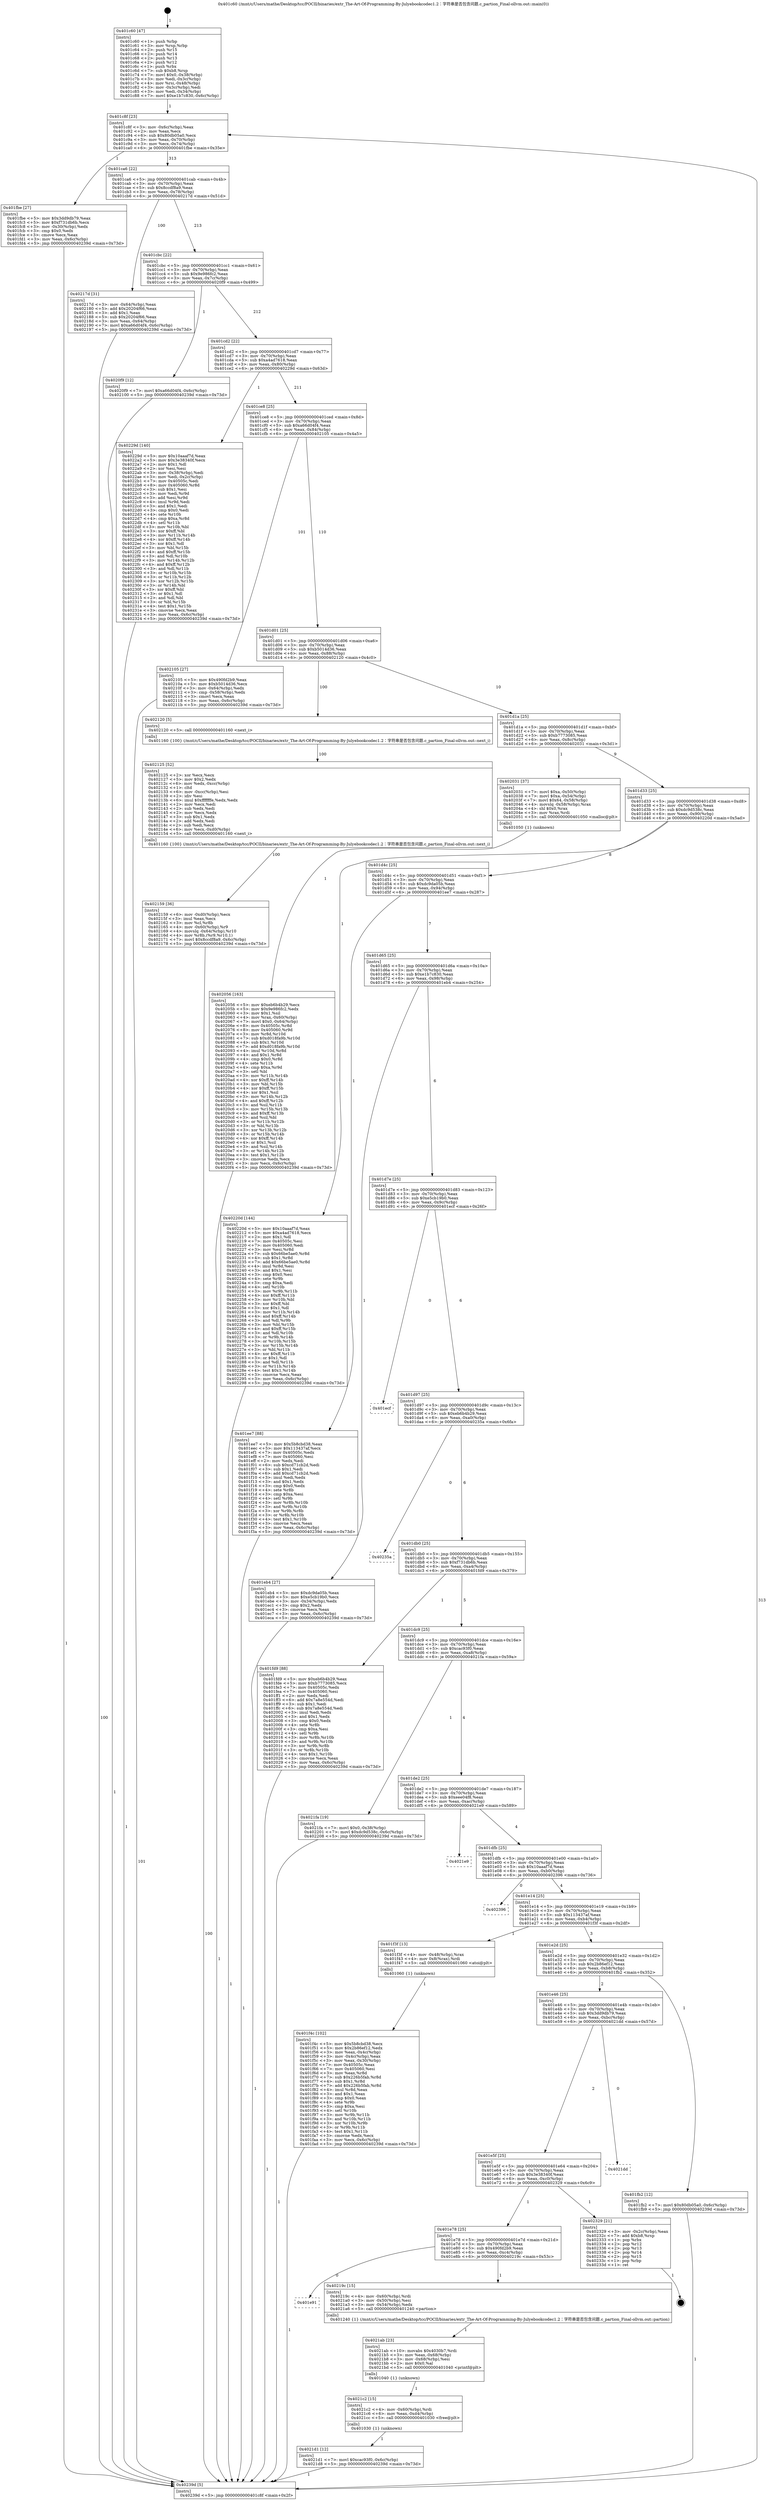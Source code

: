 digraph "0x401c60" {
  label = "0x401c60 (/mnt/c/Users/mathe/Desktop/tcc/POCII/binaries/extr_The-Art-Of-Programming-By-Julyebookcodec1.2：字符串是否包含问题.c_partion_Final-ollvm.out::main(0))"
  labelloc = "t"
  node[shape=record]

  Entry [label="",width=0.3,height=0.3,shape=circle,fillcolor=black,style=filled]
  "0x401c8f" [label="{
     0x401c8f [23]\l
     | [instrs]\l
     &nbsp;&nbsp;0x401c8f \<+3\>: mov -0x6c(%rbp),%eax\l
     &nbsp;&nbsp;0x401c92 \<+2\>: mov %eax,%ecx\l
     &nbsp;&nbsp;0x401c94 \<+6\>: sub $0x80db05a0,%ecx\l
     &nbsp;&nbsp;0x401c9a \<+3\>: mov %eax,-0x70(%rbp)\l
     &nbsp;&nbsp;0x401c9d \<+3\>: mov %ecx,-0x74(%rbp)\l
     &nbsp;&nbsp;0x401ca0 \<+6\>: je 0000000000401fbe \<main+0x35e\>\l
  }"]
  "0x401fbe" [label="{
     0x401fbe [27]\l
     | [instrs]\l
     &nbsp;&nbsp;0x401fbe \<+5\>: mov $0x3dd9db79,%eax\l
     &nbsp;&nbsp;0x401fc3 \<+5\>: mov $0xf731db6b,%ecx\l
     &nbsp;&nbsp;0x401fc8 \<+3\>: mov -0x30(%rbp),%edx\l
     &nbsp;&nbsp;0x401fcb \<+3\>: cmp $0x0,%edx\l
     &nbsp;&nbsp;0x401fce \<+3\>: cmove %ecx,%eax\l
     &nbsp;&nbsp;0x401fd1 \<+3\>: mov %eax,-0x6c(%rbp)\l
     &nbsp;&nbsp;0x401fd4 \<+5\>: jmp 000000000040239d \<main+0x73d\>\l
  }"]
  "0x401ca6" [label="{
     0x401ca6 [22]\l
     | [instrs]\l
     &nbsp;&nbsp;0x401ca6 \<+5\>: jmp 0000000000401cab \<main+0x4b\>\l
     &nbsp;&nbsp;0x401cab \<+3\>: mov -0x70(%rbp),%eax\l
     &nbsp;&nbsp;0x401cae \<+5\>: sub $0x8ccdf8a9,%eax\l
     &nbsp;&nbsp;0x401cb3 \<+3\>: mov %eax,-0x78(%rbp)\l
     &nbsp;&nbsp;0x401cb6 \<+6\>: je 000000000040217d \<main+0x51d\>\l
  }"]
  Exit [label="",width=0.3,height=0.3,shape=circle,fillcolor=black,style=filled,peripheries=2]
  "0x40217d" [label="{
     0x40217d [31]\l
     | [instrs]\l
     &nbsp;&nbsp;0x40217d \<+3\>: mov -0x64(%rbp),%eax\l
     &nbsp;&nbsp;0x402180 \<+5\>: add $0x20204f66,%eax\l
     &nbsp;&nbsp;0x402185 \<+3\>: add $0x1,%eax\l
     &nbsp;&nbsp;0x402188 \<+5\>: sub $0x20204f66,%eax\l
     &nbsp;&nbsp;0x40218d \<+3\>: mov %eax,-0x64(%rbp)\l
     &nbsp;&nbsp;0x402190 \<+7\>: movl $0xa66d04f4,-0x6c(%rbp)\l
     &nbsp;&nbsp;0x402197 \<+5\>: jmp 000000000040239d \<main+0x73d\>\l
  }"]
  "0x401cbc" [label="{
     0x401cbc [22]\l
     | [instrs]\l
     &nbsp;&nbsp;0x401cbc \<+5\>: jmp 0000000000401cc1 \<main+0x61\>\l
     &nbsp;&nbsp;0x401cc1 \<+3\>: mov -0x70(%rbp),%eax\l
     &nbsp;&nbsp;0x401cc4 \<+5\>: sub $0x9e986fc2,%eax\l
     &nbsp;&nbsp;0x401cc9 \<+3\>: mov %eax,-0x7c(%rbp)\l
     &nbsp;&nbsp;0x401ccc \<+6\>: je 00000000004020f9 \<main+0x499\>\l
  }"]
  "0x4021d1" [label="{
     0x4021d1 [12]\l
     | [instrs]\l
     &nbsp;&nbsp;0x4021d1 \<+7\>: movl $0xcac93f0,-0x6c(%rbp)\l
     &nbsp;&nbsp;0x4021d8 \<+5\>: jmp 000000000040239d \<main+0x73d\>\l
  }"]
  "0x4020f9" [label="{
     0x4020f9 [12]\l
     | [instrs]\l
     &nbsp;&nbsp;0x4020f9 \<+7\>: movl $0xa66d04f4,-0x6c(%rbp)\l
     &nbsp;&nbsp;0x402100 \<+5\>: jmp 000000000040239d \<main+0x73d\>\l
  }"]
  "0x401cd2" [label="{
     0x401cd2 [22]\l
     | [instrs]\l
     &nbsp;&nbsp;0x401cd2 \<+5\>: jmp 0000000000401cd7 \<main+0x77\>\l
     &nbsp;&nbsp;0x401cd7 \<+3\>: mov -0x70(%rbp),%eax\l
     &nbsp;&nbsp;0x401cda \<+5\>: sub $0xa4ad7618,%eax\l
     &nbsp;&nbsp;0x401cdf \<+3\>: mov %eax,-0x80(%rbp)\l
     &nbsp;&nbsp;0x401ce2 \<+6\>: je 000000000040229d \<main+0x63d\>\l
  }"]
  "0x4021c2" [label="{
     0x4021c2 [15]\l
     | [instrs]\l
     &nbsp;&nbsp;0x4021c2 \<+4\>: mov -0x60(%rbp),%rdi\l
     &nbsp;&nbsp;0x4021c6 \<+6\>: mov %eax,-0xd4(%rbp)\l
     &nbsp;&nbsp;0x4021cc \<+5\>: call 0000000000401030 \<free@plt\>\l
     | [calls]\l
     &nbsp;&nbsp;0x401030 \{1\} (unknown)\l
  }"]
  "0x40229d" [label="{
     0x40229d [140]\l
     | [instrs]\l
     &nbsp;&nbsp;0x40229d \<+5\>: mov $0x10aaaf7d,%eax\l
     &nbsp;&nbsp;0x4022a2 \<+5\>: mov $0x3e38340f,%ecx\l
     &nbsp;&nbsp;0x4022a7 \<+2\>: mov $0x1,%dl\l
     &nbsp;&nbsp;0x4022a9 \<+2\>: xor %esi,%esi\l
     &nbsp;&nbsp;0x4022ab \<+3\>: mov -0x38(%rbp),%edi\l
     &nbsp;&nbsp;0x4022ae \<+3\>: mov %edi,-0x2c(%rbp)\l
     &nbsp;&nbsp;0x4022b1 \<+7\>: mov 0x40505c,%edi\l
     &nbsp;&nbsp;0x4022b8 \<+8\>: mov 0x405060,%r8d\l
     &nbsp;&nbsp;0x4022c0 \<+3\>: sub $0x1,%esi\l
     &nbsp;&nbsp;0x4022c3 \<+3\>: mov %edi,%r9d\l
     &nbsp;&nbsp;0x4022c6 \<+3\>: add %esi,%r9d\l
     &nbsp;&nbsp;0x4022c9 \<+4\>: imul %r9d,%edi\l
     &nbsp;&nbsp;0x4022cd \<+3\>: and $0x1,%edi\l
     &nbsp;&nbsp;0x4022d0 \<+3\>: cmp $0x0,%edi\l
     &nbsp;&nbsp;0x4022d3 \<+4\>: sete %r10b\l
     &nbsp;&nbsp;0x4022d7 \<+4\>: cmp $0xa,%r8d\l
     &nbsp;&nbsp;0x4022db \<+4\>: setl %r11b\l
     &nbsp;&nbsp;0x4022df \<+3\>: mov %r10b,%bl\l
     &nbsp;&nbsp;0x4022e2 \<+3\>: xor $0xff,%bl\l
     &nbsp;&nbsp;0x4022e5 \<+3\>: mov %r11b,%r14b\l
     &nbsp;&nbsp;0x4022e8 \<+4\>: xor $0xff,%r14b\l
     &nbsp;&nbsp;0x4022ec \<+3\>: xor $0x1,%dl\l
     &nbsp;&nbsp;0x4022ef \<+3\>: mov %bl,%r15b\l
     &nbsp;&nbsp;0x4022f2 \<+4\>: and $0xff,%r15b\l
     &nbsp;&nbsp;0x4022f6 \<+3\>: and %dl,%r10b\l
     &nbsp;&nbsp;0x4022f9 \<+3\>: mov %r14b,%r12b\l
     &nbsp;&nbsp;0x4022fc \<+4\>: and $0xff,%r12b\l
     &nbsp;&nbsp;0x402300 \<+3\>: and %dl,%r11b\l
     &nbsp;&nbsp;0x402303 \<+3\>: or %r10b,%r15b\l
     &nbsp;&nbsp;0x402306 \<+3\>: or %r11b,%r12b\l
     &nbsp;&nbsp;0x402309 \<+3\>: xor %r12b,%r15b\l
     &nbsp;&nbsp;0x40230c \<+3\>: or %r14b,%bl\l
     &nbsp;&nbsp;0x40230f \<+3\>: xor $0xff,%bl\l
     &nbsp;&nbsp;0x402312 \<+3\>: or $0x1,%dl\l
     &nbsp;&nbsp;0x402315 \<+2\>: and %dl,%bl\l
     &nbsp;&nbsp;0x402317 \<+3\>: or %bl,%r15b\l
     &nbsp;&nbsp;0x40231a \<+4\>: test $0x1,%r15b\l
     &nbsp;&nbsp;0x40231e \<+3\>: cmovne %ecx,%eax\l
     &nbsp;&nbsp;0x402321 \<+3\>: mov %eax,-0x6c(%rbp)\l
     &nbsp;&nbsp;0x402324 \<+5\>: jmp 000000000040239d \<main+0x73d\>\l
  }"]
  "0x401ce8" [label="{
     0x401ce8 [25]\l
     | [instrs]\l
     &nbsp;&nbsp;0x401ce8 \<+5\>: jmp 0000000000401ced \<main+0x8d\>\l
     &nbsp;&nbsp;0x401ced \<+3\>: mov -0x70(%rbp),%eax\l
     &nbsp;&nbsp;0x401cf0 \<+5\>: sub $0xa66d04f4,%eax\l
     &nbsp;&nbsp;0x401cf5 \<+6\>: mov %eax,-0x84(%rbp)\l
     &nbsp;&nbsp;0x401cfb \<+6\>: je 0000000000402105 \<main+0x4a5\>\l
  }"]
  "0x4021ab" [label="{
     0x4021ab [23]\l
     | [instrs]\l
     &nbsp;&nbsp;0x4021ab \<+10\>: movabs $0x4030b7,%rdi\l
     &nbsp;&nbsp;0x4021b5 \<+3\>: mov %eax,-0x68(%rbp)\l
     &nbsp;&nbsp;0x4021b8 \<+3\>: mov -0x68(%rbp),%esi\l
     &nbsp;&nbsp;0x4021bb \<+2\>: mov $0x0,%al\l
     &nbsp;&nbsp;0x4021bd \<+5\>: call 0000000000401040 \<printf@plt\>\l
     | [calls]\l
     &nbsp;&nbsp;0x401040 \{1\} (unknown)\l
  }"]
  "0x402105" [label="{
     0x402105 [27]\l
     | [instrs]\l
     &nbsp;&nbsp;0x402105 \<+5\>: mov $0x490fd2b9,%eax\l
     &nbsp;&nbsp;0x40210a \<+5\>: mov $0xb5014d36,%ecx\l
     &nbsp;&nbsp;0x40210f \<+3\>: mov -0x64(%rbp),%edx\l
     &nbsp;&nbsp;0x402112 \<+3\>: cmp -0x58(%rbp),%edx\l
     &nbsp;&nbsp;0x402115 \<+3\>: cmovl %ecx,%eax\l
     &nbsp;&nbsp;0x402118 \<+3\>: mov %eax,-0x6c(%rbp)\l
     &nbsp;&nbsp;0x40211b \<+5\>: jmp 000000000040239d \<main+0x73d\>\l
  }"]
  "0x401d01" [label="{
     0x401d01 [25]\l
     | [instrs]\l
     &nbsp;&nbsp;0x401d01 \<+5\>: jmp 0000000000401d06 \<main+0xa6\>\l
     &nbsp;&nbsp;0x401d06 \<+3\>: mov -0x70(%rbp),%eax\l
     &nbsp;&nbsp;0x401d09 \<+5\>: sub $0xb5014d36,%eax\l
     &nbsp;&nbsp;0x401d0e \<+6\>: mov %eax,-0x88(%rbp)\l
     &nbsp;&nbsp;0x401d14 \<+6\>: je 0000000000402120 \<main+0x4c0\>\l
  }"]
  "0x401e91" [label="{
     0x401e91\l
  }", style=dashed]
  "0x402120" [label="{
     0x402120 [5]\l
     | [instrs]\l
     &nbsp;&nbsp;0x402120 \<+5\>: call 0000000000401160 \<next_i\>\l
     | [calls]\l
     &nbsp;&nbsp;0x401160 \{100\} (/mnt/c/Users/mathe/Desktop/tcc/POCII/binaries/extr_The-Art-Of-Programming-By-Julyebookcodec1.2：字符串是否包含问题.c_partion_Final-ollvm.out::next_i)\l
  }"]
  "0x401d1a" [label="{
     0x401d1a [25]\l
     | [instrs]\l
     &nbsp;&nbsp;0x401d1a \<+5\>: jmp 0000000000401d1f \<main+0xbf\>\l
     &nbsp;&nbsp;0x401d1f \<+3\>: mov -0x70(%rbp),%eax\l
     &nbsp;&nbsp;0x401d22 \<+5\>: sub $0xb7773085,%eax\l
     &nbsp;&nbsp;0x401d27 \<+6\>: mov %eax,-0x8c(%rbp)\l
     &nbsp;&nbsp;0x401d2d \<+6\>: je 0000000000402031 \<main+0x3d1\>\l
  }"]
  "0x40219c" [label="{
     0x40219c [15]\l
     | [instrs]\l
     &nbsp;&nbsp;0x40219c \<+4\>: mov -0x60(%rbp),%rdi\l
     &nbsp;&nbsp;0x4021a0 \<+3\>: mov -0x50(%rbp),%esi\l
     &nbsp;&nbsp;0x4021a3 \<+3\>: mov -0x54(%rbp),%edx\l
     &nbsp;&nbsp;0x4021a6 \<+5\>: call 0000000000401240 \<partion\>\l
     | [calls]\l
     &nbsp;&nbsp;0x401240 \{1\} (/mnt/c/Users/mathe/Desktop/tcc/POCII/binaries/extr_The-Art-Of-Programming-By-Julyebookcodec1.2：字符串是否包含问题.c_partion_Final-ollvm.out::partion)\l
  }"]
  "0x402031" [label="{
     0x402031 [37]\l
     | [instrs]\l
     &nbsp;&nbsp;0x402031 \<+7\>: movl $0xa,-0x50(%rbp)\l
     &nbsp;&nbsp;0x402038 \<+7\>: movl $0xa,-0x54(%rbp)\l
     &nbsp;&nbsp;0x40203f \<+7\>: movl $0x64,-0x58(%rbp)\l
     &nbsp;&nbsp;0x402046 \<+4\>: movslq -0x58(%rbp),%rax\l
     &nbsp;&nbsp;0x40204a \<+4\>: shl $0x0,%rax\l
     &nbsp;&nbsp;0x40204e \<+3\>: mov %rax,%rdi\l
     &nbsp;&nbsp;0x402051 \<+5\>: call 0000000000401050 \<malloc@plt\>\l
     | [calls]\l
     &nbsp;&nbsp;0x401050 \{1\} (unknown)\l
  }"]
  "0x401d33" [label="{
     0x401d33 [25]\l
     | [instrs]\l
     &nbsp;&nbsp;0x401d33 \<+5\>: jmp 0000000000401d38 \<main+0xd8\>\l
     &nbsp;&nbsp;0x401d38 \<+3\>: mov -0x70(%rbp),%eax\l
     &nbsp;&nbsp;0x401d3b \<+5\>: sub $0xdc9d538c,%eax\l
     &nbsp;&nbsp;0x401d40 \<+6\>: mov %eax,-0x90(%rbp)\l
     &nbsp;&nbsp;0x401d46 \<+6\>: je 000000000040220d \<main+0x5ad\>\l
  }"]
  "0x401e78" [label="{
     0x401e78 [25]\l
     | [instrs]\l
     &nbsp;&nbsp;0x401e78 \<+5\>: jmp 0000000000401e7d \<main+0x21d\>\l
     &nbsp;&nbsp;0x401e7d \<+3\>: mov -0x70(%rbp),%eax\l
     &nbsp;&nbsp;0x401e80 \<+5\>: sub $0x490fd2b9,%eax\l
     &nbsp;&nbsp;0x401e85 \<+6\>: mov %eax,-0xc4(%rbp)\l
     &nbsp;&nbsp;0x401e8b \<+6\>: je 000000000040219c \<main+0x53c\>\l
  }"]
  "0x40220d" [label="{
     0x40220d [144]\l
     | [instrs]\l
     &nbsp;&nbsp;0x40220d \<+5\>: mov $0x10aaaf7d,%eax\l
     &nbsp;&nbsp;0x402212 \<+5\>: mov $0xa4ad7618,%ecx\l
     &nbsp;&nbsp;0x402217 \<+2\>: mov $0x1,%dl\l
     &nbsp;&nbsp;0x402219 \<+7\>: mov 0x40505c,%esi\l
     &nbsp;&nbsp;0x402220 \<+7\>: mov 0x405060,%edi\l
     &nbsp;&nbsp;0x402227 \<+3\>: mov %esi,%r8d\l
     &nbsp;&nbsp;0x40222a \<+7\>: sub $0x66be5ae0,%r8d\l
     &nbsp;&nbsp;0x402231 \<+4\>: sub $0x1,%r8d\l
     &nbsp;&nbsp;0x402235 \<+7\>: add $0x66be5ae0,%r8d\l
     &nbsp;&nbsp;0x40223c \<+4\>: imul %r8d,%esi\l
     &nbsp;&nbsp;0x402240 \<+3\>: and $0x1,%esi\l
     &nbsp;&nbsp;0x402243 \<+3\>: cmp $0x0,%esi\l
     &nbsp;&nbsp;0x402246 \<+4\>: sete %r9b\l
     &nbsp;&nbsp;0x40224a \<+3\>: cmp $0xa,%edi\l
     &nbsp;&nbsp;0x40224d \<+4\>: setl %r10b\l
     &nbsp;&nbsp;0x402251 \<+3\>: mov %r9b,%r11b\l
     &nbsp;&nbsp;0x402254 \<+4\>: xor $0xff,%r11b\l
     &nbsp;&nbsp;0x402258 \<+3\>: mov %r10b,%bl\l
     &nbsp;&nbsp;0x40225b \<+3\>: xor $0xff,%bl\l
     &nbsp;&nbsp;0x40225e \<+3\>: xor $0x1,%dl\l
     &nbsp;&nbsp;0x402261 \<+3\>: mov %r11b,%r14b\l
     &nbsp;&nbsp;0x402264 \<+4\>: and $0xff,%r14b\l
     &nbsp;&nbsp;0x402268 \<+3\>: and %dl,%r9b\l
     &nbsp;&nbsp;0x40226b \<+3\>: mov %bl,%r15b\l
     &nbsp;&nbsp;0x40226e \<+4\>: and $0xff,%r15b\l
     &nbsp;&nbsp;0x402272 \<+3\>: and %dl,%r10b\l
     &nbsp;&nbsp;0x402275 \<+3\>: or %r9b,%r14b\l
     &nbsp;&nbsp;0x402278 \<+3\>: or %r10b,%r15b\l
     &nbsp;&nbsp;0x40227b \<+3\>: xor %r15b,%r14b\l
     &nbsp;&nbsp;0x40227e \<+3\>: or %bl,%r11b\l
     &nbsp;&nbsp;0x402281 \<+4\>: xor $0xff,%r11b\l
     &nbsp;&nbsp;0x402285 \<+3\>: or $0x1,%dl\l
     &nbsp;&nbsp;0x402288 \<+3\>: and %dl,%r11b\l
     &nbsp;&nbsp;0x40228b \<+3\>: or %r11b,%r14b\l
     &nbsp;&nbsp;0x40228e \<+4\>: test $0x1,%r14b\l
     &nbsp;&nbsp;0x402292 \<+3\>: cmovne %ecx,%eax\l
     &nbsp;&nbsp;0x402295 \<+3\>: mov %eax,-0x6c(%rbp)\l
     &nbsp;&nbsp;0x402298 \<+5\>: jmp 000000000040239d \<main+0x73d\>\l
  }"]
  "0x401d4c" [label="{
     0x401d4c [25]\l
     | [instrs]\l
     &nbsp;&nbsp;0x401d4c \<+5\>: jmp 0000000000401d51 \<main+0xf1\>\l
     &nbsp;&nbsp;0x401d51 \<+3\>: mov -0x70(%rbp),%eax\l
     &nbsp;&nbsp;0x401d54 \<+5\>: sub $0xdc9da05b,%eax\l
     &nbsp;&nbsp;0x401d59 \<+6\>: mov %eax,-0x94(%rbp)\l
     &nbsp;&nbsp;0x401d5f \<+6\>: je 0000000000401ee7 \<main+0x287\>\l
  }"]
  "0x402329" [label="{
     0x402329 [21]\l
     | [instrs]\l
     &nbsp;&nbsp;0x402329 \<+3\>: mov -0x2c(%rbp),%eax\l
     &nbsp;&nbsp;0x40232c \<+7\>: add $0xb8,%rsp\l
     &nbsp;&nbsp;0x402333 \<+1\>: pop %rbx\l
     &nbsp;&nbsp;0x402334 \<+2\>: pop %r12\l
     &nbsp;&nbsp;0x402336 \<+2\>: pop %r13\l
     &nbsp;&nbsp;0x402338 \<+2\>: pop %r14\l
     &nbsp;&nbsp;0x40233a \<+2\>: pop %r15\l
     &nbsp;&nbsp;0x40233c \<+1\>: pop %rbp\l
     &nbsp;&nbsp;0x40233d \<+1\>: ret\l
  }"]
  "0x401ee7" [label="{
     0x401ee7 [88]\l
     | [instrs]\l
     &nbsp;&nbsp;0x401ee7 \<+5\>: mov $0x5b8cbd38,%eax\l
     &nbsp;&nbsp;0x401eec \<+5\>: mov $0x113437af,%ecx\l
     &nbsp;&nbsp;0x401ef1 \<+7\>: mov 0x40505c,%edx\l
     &nbsp;&nbsp;0x401ef8 \<+7\>: mov 0x405060,%esi\l
     &nbsp;&nbsp;0x401eff \<+2\>: mov %edx,%edi\l
     &nbsp;&nbsp;0x401f01 \<+6\>: sub $0xcd71cb2d,%edi\l
     &nbsp;&nbsp;0x401f07 \<+3\>: sub $0x1,%edi\l
     &nbsp;&nbsp;0x401f0a \<+6\>: add $0xcd71cb2d,%edi\l
     &nbsp;&nbsp;0x401f10 \<+3\>: imul %edi,%edx\l
     &nbsp;&nbsp;0x401f13 \<+3\>: and $0x1,%edx\l
     &nbsp;&nbsp;0x401f16 \<+3\>: cmp $0x0,%edx\l
     &nbsp;&nbsp;0x401f19 \<+4\>: sete %r8b\l
     &nbsp;&nbsp;0x401f1d \<+3\>: cmp $0xa,%esi\l
     &nbsp;&nbsp;0x401f20 \<+4\>: setl %r9b\l
     &nbsp;&nbsp;0x401f24 \<+3\>: mov %r8b,%r10b\l
     &nbsp;&nbsp;0x401f27 \<+3\>: and %r9b,%r10b\l
     &nbsp;&nbsp;0x401f2a \<+3\>: xor %r9b,%r8b\l
     &nbsp;&nbsp;0x401f2d \<+3\>: or %r8b,%r10b\l
     &nbsp;&nbsp;0x401f30 \<+4\>: test $0x1,%r10b\l
     &nbsp;&nbsp;0x401f34 \<+3\>: cmovne %ecx,%eax\l
     &nbsp;&nbsp;0x401f37 \<+3\>: mov %eax,-0x6c(%rbp)\l
     &nbsp;&nbsp;0x401f3a \<+5\>: jmp 000000000040239d \<main+0x73d\>\l
  }"]
  "0x401d65" [label="{
     0x401d65 [25]\l
     | [instrs]\l
     &nbsp;&nbsp;0x401d65 \<+5\>: jmp 0000000000401d6a \<main+0x10a\>\l
     &nbsp;&nbsp;0x401d6a \<+3\>: mov -0x70(%rbp),%eax\l
     &nbsp;&nbsp;0x401d6d \<+5\>: sub $0xe1b7c830,%eax\l
     &nbsp;&nbsp;0x401d72 \<+6\>: mov %eax,-0x98(%rbp)\l
     &nbsp;&nbsp;0x401d78 \<+6\>: je 0000000000401eb4 \<main+0x254\>\l
  }"]
  "0x401e5f" [label="{
     0x401e5f [25]\l
     | [instrs]\l
     &nbsp;&nbsp;0x401e5f \<+5\>: jmp 0000000000401e64 \<main+0x204\>\l
     &nbsp;&nbsp;0x401e64 \<+3\>: mov -0x70(%rbp),%eax\l
     &nbsp;&nbsp;0x401e67 \<+5\>: sub $0x3e38340f,%eax\l
     &nbsp;&nbsp;0x401e6c \<+6\>: mov %eax,-0xc0(%rbp)\l
     &nbsp;&nbsp;0x401e72 \<+6\>: je 0000000000402329 \<main+0x6c9\>\l
  }"]
  "0x401eb4" [label="{
     0x401eb4 [27]\l
     | [instrs]\l
     &nbsp;&nbsp;0x401eb4 \<+5\>: mov $0xdc9da05b,%eax\l
     &nbsp;&nbsp;0x401eb9 \<+5\>: mov $0xe5cb19b0,%ecx\l
     &nbsp;&nbsp;0x401ebe \<+3\>: mov -0x34(%rbp),%edx\l
     &nbsp;&nbsp;0x401ec1 \<+3\>: cmp $0x2,%edx\l
     &nbsp;&nbsp;0x401ec4 \<+3\>: cmovne %ecx,%eax\l
     &nbsp;&nbsp;0x401ec7 \<+3\>: mov %eax,-0x6c(%rbp)\l
     &nbsp;&nbsp;0x401eca \<+5\>: jmp 000000000040239d \<main+0x73d\>\l
  }"]
  "0x401d7e" [label="{
     0x401d7e [25]\l
     | [instrs]\l
     &nbsp;&nbsp;0x401d7e \<+5\>: jmp 0000000000401d83 \<main+0x123\>\l
     &nbsp;&nbsp;0x401d83 \<+3\>: mov -0x70(%rbp),%eax\l
     &nbsp;&nbsp;0x401d86 \<+5\>: sub $0xe5cb19b0,%eax\l
     &nbsp;&nbsp;0x401d8b \<+6\>: mov %eax,-0x9c(%rbp)\l
     &nbsp;&nbsp;0x401d91 \<+6\>: je 0000000000401ecf \<main+0x26f\>\l
  }"]
  "0x40239d" [label="{
     0x40239d [5]\l
     | [instrs]\l
     &nbsp;&nbsp;0x40239d \<+5\>: jmp 0000000000401c8f \<main+0x2f\>\l
  }"]
  "0x401c60" [label="{
     0x401c60 [47]\l
     | [instrs]\l
     &nbsp;&nbsp;0x401c60 \<+1\>: push %rbp\l
     &nbsp;&nbsp;0x401c61 \<+3\>: mov %rsp,%rbp\l
     &nbsp;&nbsp;0x401c64 \<+2\>: push %r15\l
     &nbsp;&nbsp;0x401c66 \<+2\>: push %r14\l
     &nbsp;&nbsp;0x401c68 \<+2\>: push %r13\l
     &nbsp;&nbsp;0x401c6a \<+2\>: push %r12\l
     &nbsp;&nbsp;0x401c6c \<+1\>: push %rbx\l
     &nbsp;&nbsp;0x401c6d \<+7\>: sub $0xb8,%rsp\l
     &nbsp;&nbsp;0x401c74 \<+7\>: movl $0x0,-0x38(%rbp)\l
     &nbsp;&nbsp;0x401c7b \<+3\>: mov %edi,-0x3c(%rbp)\l
     &nbsp;&nbsp;0x401c7e \<+4\>: mov %rsi,-0x48(%rbp)\l
     &nbsp;&nbsp;0x401c82 \<+3\>: mov -0x3c(%rbp),%edi\l
     &nbsp;&nbsp;0x401c85 \<+3\>: mov %edi,-0x34(%rbp)\l
     &nbsp;&nbsp;0x401c88 \<+7\>: movl $0xe1b7c830,-0x6c(%rbp)\l
  }"]
  "0x4021dd" [label="{
     0x4021dd\l
  }", style=dashed]
  "0x401ecf" [label="{
     0x401ecf\l
  }", style=dashed]
  "0x401d97" [label="{
     0x401d97 [25]\l
     | [instrs]\l
     &nbsp;&nbsp;0x401d97 \<+5\>: jmp 0000000000401d9c \<main+0x13c\>\l
     &nbsp;&nbsp;0x401d9c \<+3\>: mov -0x70(%rbp),%eax\l
     &nbsp;&nbsp;0x401d9f \<+5\>: sub $0xeb6b4b29,%eax\l
     &nbsp;&nbsp;0x401da4 \<+6\>: mov %eax,-0xa0(%rbp)\l
     &nbsp;&nbsp;0x401daa \<+6\>: je 000000000040235a \<main+0x6fa\>\l
  }"]
  "0x402159" [label="{
     0x402159 [36]\l
     | [instrs]\l
     &nbsp;&nbsp;0x402159 \<+6\>: mov -0xd0(%rbp),%ecx\l
     &nbsp;&nbsp;0x40215f \<+3\>: imul %eax,%ecx\l
     &nbsp;&nbsp;0x402162 \<+3\>: mov %cl,%r8b\l
     &nbsp;&nbsp;0x402165 \<+4\>: mov -0x60(%rbp),%r9\l
     &nbsp;&nbsp;0x402169 \<+4\>: movslq -0x64(%rbp),%r10\l
     &nbsp;&nbsp;0x40216d \<+4\>: mov %r8b,(%r9,%r10,1)\l
     &nbsp;&nbsp;0x402171 \<+7\>: movl $0x8ccdf8a9,-0x6c(%rbp)\l
     &nbsp;&nbsp;0x402178 \<+5\>: jmp 000000000040239d \<main+0x73d\>\l
  }"]
  "0x40235a" [label="{
     0x40235a\l
  }", style=dashed]
  "0x401db0" [label="{
     0x401db0 [25]\l
     | [instrs]\l
     &nbsp;&nbsp;0x401db0 \<+5\>: jmp 0000000000401db5 \<main+0x155\>\l
     &nbsp;&nbsp;0x401db5 \<+3\>: mov -0x70(%rbp),%eax\l
     &nbsp;&nbsp;0x401db8 \<+5\>: sub $0xf731db6b,%eax\l
     &nbsp;&nbsp;0x401dbd \<+6\>: mov %eax,-0xa4(%rbp)\l
     &nbsp;&nbsp;0x401dc3 \<+6\>: je 0000000000401fd9 \<main+0x379\>\l
  }"]
  "0x402125" [label="{
     0x402125 [52]\l
     | [instrs]\l
     &nbsp;&nbsp;0x402125 \<+2\>: xor %ecx,%ecx\l
     &nbsp;&nbsp;0x402127 \<+5\>: mov $0x2,%edx\l
     &nbsp;&nbsp;0x40212c \<+6\>: mov %edx,-0xcc(%rbp)\l
     &nbsp;&nbsp;0x402132 \<+1\>: cltd\l
     &nbsp;&nbsp;0x402133 \<+6\>: mov -0xcc(%rbp),%esi\l
     &nbsp;&nbsp;0x402139 \<+2\>: idiv %esi\l
     &nbsp;&nbsp;0x40213b \<+6\>: imul $0xfffffffe,%edx,%edx\l
     &nbsp;&nbsp;0x402141 \<+2\>: mov %ecx,%edi\l
     &nbsp;&nbsp;0x402143 \<+2\>: sub %edx,%edi\l
     &nbsp;&nbsp;0x402145 \<+2\>: mov %ecx,%edx\l
     &nbsp;&nbsp;0x402147 \<+3\>: sub $0x1,%edx\l
     &nbsp;&nbsp;0x40214a \<+2\>: add %edx,%edi\l
     &nbsp;&nbsp;0x40214c \<+2\>: sub %edi,%ecx\l
     &nbsp;&nbsp;0x40214e \<+6\>: mov %ecx,-0xd0(%rbp)\l
     &nbsp;&nbsp;0x402154 \<+5\>: call 0000000000401160 \<next_i\>\l
     | [calls]\l
     &nbsp;&nbsp;0x401160 \{100\} (/mnt/c/Users/mathe/Desktop/tcc/POCII/binaries/extr_The-Art-Of-Programming-By-Julyebookcodec1.2：字符串是否包含问题.c_partion_Final-ollvm.out::next_i)\l
  }"]
  "0x401fd9" [label="{
     0x401fd9 [88]\l
     | [instrs]\l
     &nbsp;&nbsp;0x401fd9 \<+5\>: mov $0xeb6b4b29,%eax\l
     &nbsp;&nbsp;0x401fde \<+5\>: mov $0xb7773085,%ecx\l
     &nbsp;&nbsp;0x401fe3 \<+7\>: mov 0x40505c,%edx\l
     &nbsp;&nbsp;0x401fea \<+7\>: mov 0x405060,%esi\l
     &nbsp;&nbsp;0x401ff1 \<+2\>: mov %edx,%edi\l
     &nbsp;&nbsp;0x401ff3 \<+6\>: add $0x7a8e554d,%edi\l
     &nbsp;&nbsp;0x401ff9 \<+3\>: sub $0x1,%edi\l
     &nbsp;&nbsp;0x401ffc \<+6\>: sub $0x7a8e554d,%edi\l
     &nbsp;&nbsp;0x402002 \<+3\>: imul %edi,%edx\l
     &nbsp;&nbsp;0x402005 \<+3\>: and $0x1,%edx\l
     &nbsp;&nbsp;0x402008 \<+3\>: cmp $0x0,%edx\l
     &nbsp;&nbsp;0x40200b \<+4\>: sete %r8b\l
     &nbsp;&nbsp;0x40200f \<+3\>: cmp $0xa,%esi\l
     &nbsp;&nbsp;0x402012 \<+4\>: setl %r9b\l
     &nbsp;&nbsp;0x402016 \<+3\>: mov %r8b,%r10b\l
     &nbsp;&nbsp;0x402019 \<+3\>: and %r9b,%r10b\l
     &nbsp;&nbsp;0x40201c \<+3\>: xor %r9b,%r8b\l
     &nbsp;&nbsp;0x40201f \<+3\>: or %r8b,%r10b\l
     &nbsp;&nbsp;0x402022 \<+4\>: test $0x1,%r10b\l
     &nbsp;&nbsp;0x402026 \<+3\>: cmovne %ecx,%eax\l
     &nbsp;&nbsp;0x402029 \<+3\>: mov %eax,-0x6c(%rbp)\l
     &nbsp;&nbsp;0x40202c \<+5\>: jmp 000000000040239d \<main+0x73d\>\l
  }"]
  "0x401dc9" [label="{
     0x401dc9 [25]\l
     | [instrs]\l
     &nbsp;&nbsp;0x401dc9 \<+5\>: jmp 0000000000401dce \<main+0x16e\>\l
     &nbsp;&nbsp;0x401dce \<+3\>: mov -0x70(%rbp),%eax\l
     &nbsp;&nbsp;0x401dd1 \<+5\>: sub $0xcac93f0,%eax\l
     &nbsp;&nbsp;0x401dd6 \<+6\>: mov %eax,-0xa8(%rbp)\l
     &nbsp;&nbsp;0x401ddc \<+6\>: je 00000000004021fa \<main+0x59a\>\l
  }"]
  "0x402056" [label="{
     0x402056 [163]\l
     | [instrs]\l
     &nbsp;&nbsp;0x402056 \<+5\>: mov $0xeb6b4b29,%ecx\l
     &nbsp;&nbsp;0x40205b \<+5\>: mov $0x9e986fc2,%edx\l
     &nbsp;&nbsp;0x402060 \<+3\>: mov $0x1,%sil\l
     &nbsp;&nbsp;0x402063 \<+4\>: mov %rax,-0x60(%rbp)\l
     &nbsp;&nbsp;0x402067 \<+7\>: movl $0x0,-0x64(%rbp)\l
     &nbsp;&nbsp;0x40206e \<+8\>: mov 0x40505c,%r8d\l
     &nbsp;&nbsp;0x402076 \<+8\>: mov 0x405060,%r9d\l
     &nbsp;&nbsp;0x40207e \<+3\>: mov %r8d,%r10d\l
     &nbsp;&nbsp;0x402081 \<+7\>: sub $0xd018fa9b,%r10d\l
     &nbsp;&nbsp;0x402088 \<+4\>: sub $0x1,%r10d\l
     &nbsp;&nbsp;0x40208c \<+7\>: add $0xd018fa9b,%r10d\l
     &nbsp;&nbsp;0x402093 \<+4\>: imul %r10d,%r8d\l
     &nbsp;&nbsp;0x402097 \<+4\>: and $0x1,%r8d\l
     &nbsp;&nbsp;0x40209b \<+4\>: cmp $0x0,%r8d\l
     &nbsp;&nbsp;0x40209f \<+4\>: sete %r11b\l
     &nbsp;&nbsp;0x4020a3 \<+4\>: cmp $0xa,%r9d\l
     &nbsp;&nbsp;0x4020a7 \<+3\>: setl %bl\l
     &nbsp;&nbsp;0x4020aa \<+3\>: mov %r11b,%r14b\l
     &nbsp;&nbsp;0x4020ad \<+4\>: xor $0xff,%r14b\l
     &nbsp;&nbsp;0x4020b1 \<+3\>: mov %bl,%r15b\l
     &nbsp;&nbsp;0x4020b4 \<+4\>: xor $0xff,%r15b\l
     &nbsp;&nbsp;0x4020b8 \<+4\>: xor $0x1,%sil\l
     &nbsp;&nbsp;0x4020bc \<+3\>: mov %r14b,%r12b\l
     &nbsp;&nbsp;0x4020bf \<+4\>: and $0xff,%r12b\l
     &nbsp;&nbsp;0x4020c3 \<+3\>: and %sil,%r11b\l
     &nbsp;&nbsp;0x4020c6 \<+3\>: mov %r15b,%r13b\l
     &nbsp;&nbsp;0x4020c9 \<+4\>: and $0xff,%r13b\l
     &nbsp;&nbsp;0x4020cd \<+3\>: and %sil,%bl\l
     &nbsp;&nbsp;0x4020d0 \<+3\>: or %r11b,%r12b\l
     &nbsp;&nbsp;0x4020d3 \<+3\>: or %bl,%r13b\l
     &nbsp;&nbsp;0x4020d6 \<+3\>: xor %r13b,%r12b\l
     &nbsp;&nbsp;0x4020d9 \<+3\>: or %r15b,%r14b\l
     &nbsp;&nbsp;0x4020dc \<+4\>: xor $0xff,%r14b\l
     &nbsp;&nbsp;0x4020e0 \<+4\>: or $0x1,%sil\l
     &nbsp;&nbsp;0x4020e4 \<+3\>: and %sil,%r14b\l
     &nbsp;&nbsp;0x4020e7 \<+3\>: or %r14b,%r12b\l
     &nbsp;&nbsp;0x4020ea \<+4\>: test $0x1,%r12b\l
     &nbsp;&nbsp;0x4020ee \<+3\>: cmovne %edx,%ecx\l
     &nbsp;&nbsp;0x4020f1 \<+3\>: mov %ecx,-0x6c(%rbp)\l
     &nbsp;&nbsp;0x4020f4 \<+5\>: jmp 000000000040239d \<main+0x73d\>\l
  }"]
  "0x4021fa" [label="{
     0x4021fa [19]\l
     | [instrs]\l
     &nbsp;&nbsp;0x4021fa \<+7\>: movl $0x0,-0x38(%rbp)\l
     &nbsp;&nbsp;0x402201 \<+7\>: movl $0xdc9d538c,-0x6c(%rbp)\l
     &nbsp;&nbsp;0x402208 \<+5\>: jmp 000000000040239d \<main+0x73d\>\l
  }"]
  "0x401de2" [label="{
     0x401de2 [25]\l
     | [instrs]\l
     &nbsp;&nbsp;0x401de2 \<+5\>: jmp 0000000000401de7 \<main+0x187\>\l
     &nbsp;&nbsp;0x401de7 \<+3\>: mov -0x70(%rbp),%eax\l
     &nbsp;&nbsp;0x401dea \<+5\>: sub $0xeee04f8,%eax\l
     &nbsp;&nbsp;0x401def \<+6\>: mov %eax,-0xac(%rbp)\l
     &nbsp;&nbsp;0x401df5 \<+6\>: je 00000000004021e9 \<main+0x589\>\l
  }"]
  "0x401e46" [label="{
     0x401e46 [25]\l
     | [instrs]\l
     &nbsp;&nbsp;0x401e46 \<+5\>: jmp 0000000000401e4b \<main+0x1eb\>\l
     &nbsp;&nbsp;0x401e4b \<+3\>: mov -0x70(%rbp),%eax\l
     &nbsp;&nbsp;0x401e4e \<+5\>: sub $0x3dd9db79,%eax\l
     &nbsp;&nbsp;0x401e53 \<+6\>: mov %eax,-0xbc(%rbp)\l
     &nbsp;&nbsp;0x401e59 \<+6\>: je 00000000004021dd \<main+0x57d\>\l
  }"]
  "0x4021e9" [label="{
     0x4021e9\l
  }", style=dashed]
  "0x401dfb" [label="{
     0x401dfb [25]\l
     | [instrs]\l
     &nbsp;&nbsp;0x401dfb \<+5\>: jmp 0000000000401e00 \<main+0x1a0\>\l
     &nbsp;&nbsp;0x401e00 \<+3\>: mov -0x70(%rbp),%eax\l
     &nbsp;&nbsp;0x401e03 \<+5\>: sub $0x10aaaf7d,%eax\l
     &nbsp;&nbsp;0x401e08 \<+6\>: mov %eax,-0xb0(%rbp)\l
     &nbsp;&nbsp;0x401e0e \<+6\>: je 0000000000402396 \<main+0x736\>\l
  }"]
  "0x401fb2" [label="{
     0x401fb2 [12]\l
     | [instrs]\l
     &nbsp;&nbsp;0x401fb2 \<+7\>: movl $0x80db05a0,-0x6c(%rbp)\l
     &nbsp;&nbsp;0x401fb9 \<+5\>: jmp 000000000040239d \<main+0x73d\>\l
  }"]
  "0x402396" [label="{
     0x402396\l
  }", style=dashed]
  "0x401e14" [label="{
     0x401e14 [25]\l
     | [instrs]\l
     &nbsp;&nbsp;0x401e14 \<+5\>: jmp 0000000000401e19 \<main+0x1b9\>\l
     &nbsp;&nbsp;0x401e19 \<+3\>: mov -0x70(%rbp),%eax\l
     &nbsp;&nbsp;0x401e1c \<+5\>: sub $0x113437af,%eax\l
     &nbsp;&nbsp;0x401e21 \<+6\>: mov %eax,-0xb4(%rbp)\l
     &nbsp;&nbsp;0x401e27 \<+6\>: je 0000000000401f3f \<main+0x2df\>\l
  }"]
  "0x401f4c" [label="{
     0x401f4c [102]\l
     | [instrs]\l
     &nbsp;&nbsp;0x401f4c \<+5\>: mov $0x5b8cbd38,%ecx\l
     &nbsp;&nbsp;0x401f51 \<+5\>: mov $0x2b86ef12,%edx\l
     &nbsp;&nbsp;0x401f56 \<+3\>: mov %eax,-0x4c(%rbp)\l
     &nbsp;&nbsp;0x401f59 \<+3\>: mov -0x4c(%rbp),%eax\l
     &nbsp;&nbsp;0x401f5c \<+3\>: mov %eax,-0x30(%rbp)\l
     &nbsp;&nbsp;0x401f5f \<+7\>: mov 0x40505c,%eax\l
     &nbsp;&nbsp;0x401f66 \<+7\>: mov 0x405060,%esi\l
     &nbsp;&nbsp;0x401f6d \<+3\>: mov %eax,%r8d\l
     &nbsp;&nbsp;0x401f70 \<+7\>: sub $0x226b5fab,%r8d\l
     &nbsp;&nbsp;0x401f77 \<+4\>: sub $0x1,%r8d\l
     &nbsp;&nbsp;0x401f7b \<+7\>: add $0x226b5fab,%r8d\l
     &nbsp;&nbsp;0x401f82 \<+4\>: imul %r8d,%eax\l
     &nbsp;&nbsp;0x401f86 \<+3\>: and $0x1,%eax\l
     &nbsp;&nbsp;0x401f89 \<+3\>: cmp $0x0,%eax\l
     &nbsp;&nbsp;0x401f8c \<+4\>: sete %r9b\l
     &nbsp;&nbsp;0x401f90 \<+3\>: cmp $0xa,%esi\l
     &nbsp;&nbsp;0x401f93 \<+4\>: setl %r10b\l
     &nbsp;&nbsp;0x401f97 \<+3\>: mov %r9b,%r11b\l
     &nbsp;&nbsp;0x401f9a \<+3\>: and %r10b,%r11b\l
     &nbsp;&nbsp;0x401f9d \<+3\>: xor %r10b,%r9b\l
     &nbsp;&nbsp;0x401fa0 \<+3\>: or %r9b,%r11b\l
     &nbsp;&nbsp;0x401fa3 \<+4\>: test $0x1,%r11b\l
     &nbsp;&nbsp;0x401fa7 \<+3\>: cmovne %edx,%ecx\l
     &nbsp;&nbsp;0x401faa \<+3\>: mov %ecx,-0x6c(%rbp)\l
     &nbsp;&nbsp;0x401fad \<+5\>: jmp 000000000040239d \<main+0x73d\>\l
  }"]
  "0x401f3f" [label="{
     0x401f3f [13]\l
     | [instrs]\l
     &nbsp;&nbsp;0x401f3f \<+4\>: mov -0x48(%rbp),%rax\l
     &nbsp;&nbsp;0x401f43 \<+4\>: mov 0x8(%rax),%rdi\l
     &nbsp;&nbsp;0x401f47 \<+5\>: call 0000000000401060 \<atoi@plt\>\l
     | [calls]\l
     &nbsp;&nbsp;0x401060 \{1\} (unknown)\l
  }"]
  "0x401e2d" [label="{
     0x401e2d [25]\l
     | [instrs]\l
     &nbsp;&nbsp;0x401e2d \<+5\>: jmp 0000000000401e32 \<main+0x1d2\>\l
     &nbsp;&nbsp;0x401e32 \<+3\>: mov -0x70(%rbp),%eax\l
     &nbsp;&nbsp;0x401e35 \<+5\>: sub $0x2b86ef12,%eax\l
     &nbsp;&nbsp;0x401e3a \<+6\>: mov %eax,-0xb8(%rbp)\l
     &nbsp;&nbsp;0x401e40 \<+6\>: je 0000000000401fb2 \<main+0x352\>\l
  }"]
  Entry -> "0x401c60" [label=" 1"]
  "0x401c8f" -> "0x401fbe" [label=" 1"]
  "0x401c8f" -> "0x401ca6" [label=" 313"]
  "0x402329" -> Exit [label=" 1"]
  "0x401ca6" -> "0x40217d" [label=" 100"]
  "0x401ca6" -> "0x401cbc" [label=" 213"]
  "0x40229d" -> "0x40239d" [label=" 1"]
  "0x401cbc" -> "0x4020f9" [label=" 1"]
  "0x401cbc" -> "0x401cd2" [label=" 212"]
  "0x40220d" -> "0x40239d" [label=" 1"]
  "0x401cd2" -> "0x40229d" [label=" 1"]
  "0x401cd2" -> "0x401ce8" [label=" 211"]
  "0x4021fa" -> "0x40239d" [label=" 1"]
  "0x401ce8" -> "0x402105" [label=" 101"]
  "0x401ce8" -> "0x401d01" [label=" 110"]
  "0x4021d1" -> "0x40239d" [label=" 1"]
  "0x401d01" -> "0x402120" [label=" 100"]
  "0x401d01" -> "0x401d1a" [label=" 10"]
  "0x4021c2" -> "0x4021d1" [label=" 1"]
  "0x401d1a" -> "0x402031" [label=" 1"]
  "0x401d1a" -> "0x401d33" [label=" 9"]
  "0x4021ab" -> "0x4021c2" [label=" 1"]
  "0x401d33" -> "0x40220d" [label=" 1"]
  "0x401d33" -> "0x401d4c" [label=" 8"]
  "0x401e78" -> "0x401e91" [label=" 0"]
  "0x401d4c" -> "0x401ee7" [label=" 1"]
  "0x401d4c" -> "0x401d65" [label=" 7"]
  "0x401e78" -> "0x40219c" [label=" 1"]
  "0x401d65" -> "0x401eb4" [label=" 1"]
  "0x401d65" -> "0x401d7e" [label=" 6"]
  "0x401eb4" -> "0x40239d" [label=" 1"]
  "0x401c60" -> "0x401c8f" [label=" 1"]
  "0x40239d" -> "0x401c8f" [label=" 313"]
  "0x401ee7" -> "0x40239d" [label=" 1"]
  "0x401e5f" -> "0x401e78" [label=" 1"]
  "0x401d7e" -> "0x401ecf" [label=" 0"]
  "0x401d7e" -> "0x401d97" [label=" 6"]
  "0x401e5f" -> "0x402329" [label=" 1"]
  "0x401d97" -> "0x40235a" [label=" 0"]
  "0x401d97" -> "0x401db0" [label=" 6"]
  "0x401e46" -> "0x401e5f" [label=" 2"]
  "0x401db0" -> "0x401fd9" [label=" 1"]
  "0x401db0" -> "0x401dc9" [label=" 5"]
  "0x401e46" -> "0x4021dd" [label=" 0"]
  "0x401dc9" -> "0x4021fa" [label=" 1"]
  "0x401dc9" -> "0x401de2" [label=" 4"]
  "0x40219c" -> "0x4021ab" [label=" 1"]
  "0x401de2" -> "0x4021e9" [label=" 0"]
  "0x401de2" -> "0x401dfb" [label=" 4"]
  "0x40217d" -> "0x40239d" [label=" 100"]
  "0x401dfb" -> "0x402396" [label=" 0"]
  "0x401dfb" -> "0x401e14" [label=" 4"]
  "0x402159" -> "0x40239d" [label=" 100"]
  "0x401e14" -> "0x401f3f" [label=" 1"]
  "0x401e14" -> "0x401e2d" [label=" 3"]
  "0x401f3f" -> "0x401f4c" [label=" 1"]
  "0x401f4c" -> "0x40239d" [label=" 1"]
  "0x402125" -> "0x402159" [label=" 100"]
  "0x401e2d" -> "0x401fb2" [label=" 1"]
  "0x401e2d" -> "0x401e46" [label=" 2"]
  "0x401fb2" -> "0x40239d" [label=" 1"]
  "0x401fbe" -> "0x40239d" [label=" 1"]
  "0x401fd9" -> "0x40239d" [label=" 1"]
  "0x402031" -> "0x402056" [label=" 1"]
  "0x402056" -> "0x40239d" [label=" 1"]
  "0x4020f9" -> "0x40239d" [label=" 1"]
  "0x402105" -> "0x40239d" [label=" 101"]
  "0x402120" -> "0x402125" [label=" 100"]
}

